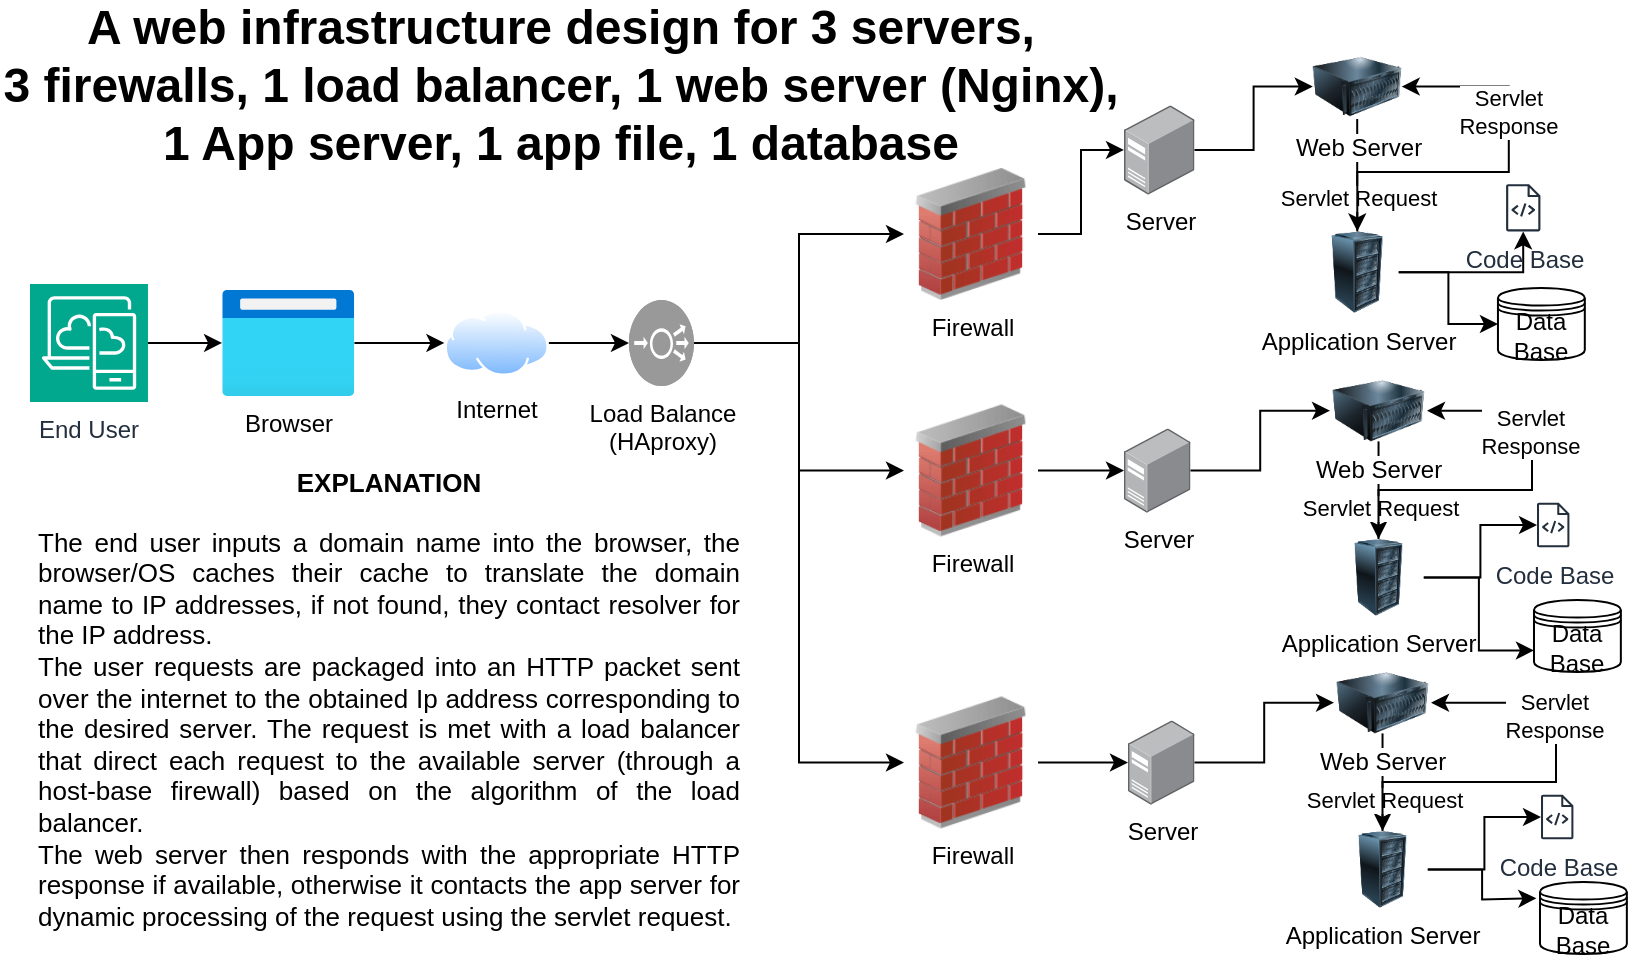 <mxfile version="23.1.6" type="github">
  <diagram name="Page-1" id="pmiSBKkRx81IRbAEILlO">
    <mxGraphModel dx="832" dy="481" grid="0" gridSize="10" guides="1" tooltips="1" connect="1" arrows="1" fold="1" page="1" pageScale="1" pageWidth="850" pageHeight="1100" math="0" shadow="0">
      <root>
        <mxCell id="0" />
        <mxCell id="1" parent="0" />
        <mxCell id="ov2lPPs_vxz2AfiCay28-27" value="&lt;h3 style=&quot;&quot;&gt;&lt;span style=&quot;background-color: initial;&quot;&gt;&lt;font style=&quot;font-size: 13px;&quot;&gt;EXPLANATION&lt;/font&gt;&lt;/span&gt;&lt;/h3&gt;&lt;div style=&quot;text-align: justify;&quot;&gt;&lt;span style=&quot;background-color: initial;&quot;&gt;&lt;font style=&quot;font-size: 13px;&quot;&gt;The end user inputs a domain name into the browser, the browser/OS caches their cache to translate the domain name to IP addresses, if not found, they contact resolver for the IP address.&amp;nbsp;&lt;/font&gt;&lt;/span&gt;&lt;/div&gt;&lt;div style=&quot;text-align: justify;&quot;&gt;&lt;span style=&quot;background-color: initial;&quot;&gt;&lt;font style=&quot;font-size: 13px;&quot;&gt;The user requests are packaged into an HTTP packet sent over the internet to the obtained Ip address corresponding to the desired server. The request is met with a load balancer that direct each request to the available server (through a host-base firewall) based on the algorithm of the load balancer.&lt;/font&gt;&lt;/span&gt;&lt;/div&gt;&lt;div style=&quot;text-align: justify;&quot;&gt;&lt;span style=&quot;background-color: initial;&quot;&gt;&lt;font style=&quot;font-size: 13px;&quot;&gt;The web server then responds with the appropriate HTTP response if available, otherwise it contacts the app server for dynamic processing of the request using the servlet request.&lt;/font&gt;&lt;/span&gt;&lt;/div&gt;" style="text;html=1;align=center;verticalAlign=middle;whiteSpace=wrap;rounded=0;" vertex="1" parent="1">
          <mxGeometry x="27" y="305" width="353" height="175" as="geometry" />
        </mxCell>
        <mxCell id="ov2lPPs_vxz2AfiCay28-32" value="A web infrastructure design for 3 servers,&lt;br&gt;3 firewalls,&amp;nbsp;1 load balancer,&amp;nbsp;1 web server (Nginx),&lt;br&gt;1 App server,&amp;nbsp;1 app file, 1 database" style="text;strokeColor=none;fillColor=none;html=1;fontSize=24;fontStyle=1;verticalAlign=middle;align=center;" vertex="1" parent="1">
          <mxGeometry x="219" y="74" width="139" height="40" as="geometry" />
        </mxCell>
        <mxCell id="ov2lPPs_vxz2AfiCay28-75" value="" style="group" vertex="1" connectable="0" parent="1">
          <mxGeometry x="571" y="78" width="230.406" height="153" as="geometry" />
        </mxCell>
        <mxCell id="ov2lPPs_vxz2AfiCay28-36" value="Server" style="image;points=[];aspect=fixed;html=1;align=center;shadow=0;dashed=0;image=img/lib/allied_telesis/computer_and_terminals/Server_Desktop.svg;" vertex="1" parent="ov2lPPs_vxz2AfiCay28-75">
          <mxGeometry y="25.642" width="35.237" height="44.667" as="geometry" />
        </mxCell>
        <mxCell id="ov2lPPs_vxz2AfiCay28-57" value="" style="group" vertex="1" connectable="0" parent="ov2lPPs_vxz2AfiCay28-75">
          <mxGeometry x="94.406" width="136" height="153" as="geometry" />
        </mxCell>
        <mxCell id="ov2lPPs_vxz2AfiCay28-58" value="Application Server" style="image;html=1;image=img/lib/clip_art/computers/Server_Rack_128x128.png" vertex="1" parent="ov2lPPs_vxz2AfiCay28-57">
          <mxGeometry x="1.481" y="88.699" width="41.47" height="40.838" as="geometry" />
        </mxCell>
        <mxCell id="ov2lPPs_vxz2AfiCay28-59" value="" style="edgeStyle=orthogonalEdgeStyle;rounded=0;orthogonalLoop=1;jettySize=auto;html=1;" edge="1" parent="ov2lPPs_vxz2AfiCay28-57" source="ov2lPPs_vxz2AfiCay28-61" target="ov2lPPs_vxz2AfiCay28-58">
          <mxGeometry relative="1" as="geometry" />
        </mxCell>
        <mxCell id="ov2lPPs_vxz2AfiCay28-60" value="Servlet Request" style="edgeLabel;html=1;align=center;verticalAlign=middle;resizable=0;points=[];" vertex="1" connectable="0" parent="ov2lPPs_vxz2AfiCay28-59">
          <mxGeometry x="0.383" relative="1" as="geometry">
            <mxPoint as="offset" />
          </mxGeometry>
        </mxCell>
        <mxCell id="ov2lPPs_vxz2AfiCay28-61" value="Web Server" style="image;html=1;image=img/lib/clip_art/computers/Server_128x128.png" vertex="1" parent="ov2lPPs_vxz2AfiCay28-57">
          <mxGeometry width="44.432" height="32.543" as="geometry" />
        </mxCell>
        <mxCell id="ov2lPPs_vxz2AfiCay28-62" style="edgeStyle=orthogonalEdgeStyle;rounded=0;orthogonalLoop=1;jettySize=auto;html=1;entryX=1;entryY=0.5;entryDx=0;entryDy=0;" edge="1" parent="ov2lPPs_vxz2AfiCay28-57" source="ov2lPPs_vxz2AfiCay28-58" target="ov2lPPs_vxz2AfiCay28-61">
          <mxGeometry relative="1" as="geometry">
            <Array as="points">
              <mxPoint x="22" y="59" />
              <mxPoint x="98" y="59" />
              <mxPoint x="98" y="16" />
            </Array>
          </mxGeometry>
        </mxCell>
        <mxCell id="ov2lPPs_vxz2AfiCay28-63" value="Servlet&lt;br&gt;Response" style="edgeLabel;html=1;align=center;verticalAlign=middle;resizable=0;points=[];" vertex="1" connectable="0" parent="ov2lPPs_vxz2AfiCay28-62">
          <mxGeometry x="0.348" y="1" relative="1" as="geometry">
            <mxPoint as="offset" />
          </mxGeometry>
        </mxCell>
        <mxCell id="ov2lPPs_vxz2AfiCay28-64" value="Data Base" style="shape=datastore;whiteSpace=wrap;html=1;" vertex="1" parent="ov2lPPs_vxz2AfiCay28-57">
          <mxGeometry x="92.57" y="117" width="43.43" height="36" as="geometry" />
        </mxCell>
        <mxCell id="ov2lPPs_vxz2AfiCay28-65" style="edgeStyle=orthogonalEdgeStyle;rounded=0;orthogonalLoop=1;jettySize=auto;html=1;entryX=0;entryY=0.5;entryDx=0;entryDy=0;" edge="1" parent="ov2lPPs_vxz2AfiCay28-57" source="ov2lPPs_vxz2AfiCay28-58" target="ov2lPPs_vxz2AfiCay28-64">
          <mxGeometry relative="1" as="geometry" />
        </mxCell>
        <mxCell id="ov2lPPs_vxz2AfiCay28-66" value="Code Base" style="sketch=0;outlineConnect=0;fontColor=#232F3E;gradientColor=none;fillColor=#232F3D;strokeColor=none;dashed=0;verticalLabelPosition=bottom;verticalAlign=top;align=center;html=1;fontSize=12;fontStyle=0;aspect=fixed;pointerEvents=1;shape=mxgraph.aws4.source_code;" vertex="1" parent="ov2lPPs_vxz2AfiCay28-57">
          <mxGeometry x="96.599" y="65.086" width="17.254" height="23.61" as="geometry" />
        </mxCell>
        <mxCell id="ov2lPPs_vxz2AfiCay28-67" style="edgeStyle=orthogonalEdgeStyle;rounded=0;orthogonalLoop=1;jettySize=auto;html=1;" edge="1" parent="ov2lPPs_vxz2AfiCay28-57" source="ov2lPPs_vxz2AfiCay28-58" target="ov2lPPs_vxz2AfiCay28-66">
          <mxGeometry relative="1" as="geometry" />
        </mxCell>
        <mxCell id="ov2lPPs_vxz2AfiCay28-73" style="edgeStyle=orthogonalEdgeStyle;rounded=0;orthogonalLoop=1;jettySize=auto;html=1;entryX=0;entryY=0.5;entryDx=0;entryDy=0;" edge="1" parent="ov2lPPs_vxz2AfiCay28-75" source="ov2lPPs_vxz2AfiCay28-36" target="ov2lPPs_vxz2AfiCay28-61">
          <mxGeometry relative="1" as="geometry" />
        </mxCell>
        <mxCell id="ov2lPPs_vxz2AfiCay28-88" value="" style="group" vertex="1" connectable="0" parent="1">
          <mxGeometry x="573" y="387" width="226" height="118" as="geometry" />
        </mxCell>
        <mxCell id="ov2lPPs_vxz2AfiCay28-76" value="Server" style="image;points=[];aspect=fixed;html=1;align=center;shadow=0;dashed=0;image=img/lib/allied_telesis/computer_and_terminals/Server_Desktop.svg;" vertex="1" parent="ov2lPPs_vxz2AfiCay28-88">
          <mxGeometry y="24.193" width="33.246" height="42.143" as="geometry" />
        </mxCell>
        <mxCell id="ov2lPPs_vxz2AfiCay28-87" value="" style="group" vertex="1" connectable="0" parent="ov2lPPs_vxz2AfiCay28-88">
          <mxGeometry x="103.023" width="122.977" height="118" as="geometry" />
        </mxCell>
        <mxCell id="ov2lPPs_vxz2AfiCay28-77" value="Application Server" style="image;html=1;image=img/lib/clip_art/computers/Server_Rack_128x128.png" vertex="1" parent="ov2lPPs_vxz2AfiCay28-87">
          <mxGeometry x="1.616" y="79.469" width="45.255" height="38.531" as="geometry" />
        </mxCell>
        <mxCell id="ov2lPPs_vxz2AfiCay28-78" value="" style="edgeStyle=orthogonalEdgeStyle;rounded=0;orthogonalLoop=1;jettySize=auto;html=1;" edge="1" parent="ov2lPPs_vxz2AfiCay28-87" source="ov2lPPs_vxz2AfiCay28-80" target="ov2lPPs_vxz2AfiCay28-77">
          <mxGeometry relative="1" as="geometry" />
        </mxCell>
        <mxCell id="ov2lPPs_vxz2AfiCay28-79" value="Servlet Request" style="edgeLabel;html=1;align=center;verticalAlign=middle;resizable=0;points=[];" vertex="1" connectable="0" parent="ov2lPPs_vxz2AfiCay28-78">
          <mxGeometry x="0.383" relative="1" as="geometry">
            <mxPoint as="offset" />
          </mxGeometry>
        </mxCell>
        <mxCell id="ov2lPPs_vxz2AfiCay28-80" value="Web Server" style="image;html=1;image=img/lib/clip_art/computers/Server_128x128.png" vertex="1" parent="ov2lPPs_vxz2AfiCay28-87">
          <mxGeometry width="48.488" height="30.704" as="geometry" />
        </mxCell>
        <mxCell id="ov2lPPs_vxz2AfiCay28-81" style="edgeStyle=orthogonalEdgeStyle;rounded=0;orthogonalLoop=1;jettySize=auto;html=1;entryX=1;entryY=0.5;entryDx=0;entryDy=0;" edge="1" parent="ov2lPPs_vxz2AfiCay28-87" source="ov2lPPs_vxz2AfiCay28-77" target="ov2lPPs_vxz2AfiCay28-80">
          <mxGeometry relative="1" as="geometry">
            <Array as="points">
              <mxPoint x="24" y="55" />
              <mxPoint x="111" y="55" />
              <mxPoint x="111" y="15" />
            </Array>
          </mxGeometry>
        </mxCell>
        <mxCell id="ov2lPPs_vxz2AfiCay28-82" value="Servlet&lt;br&gt;Response" style="edgeLabel;html=1;align=center;verticalAlign=middle;resizable=0;points=[];" vertex="1" connectable="0" parent="ov2lPPs_vxz2AfiCay28-81">
          <mxGeometry x="0.348" y="1" relative="1" as="geometry">
            <mxPoint as="offset" />
          </mxGeometry>
        </mxCell>
        <mxCell id="ov2lPPs_vxz2AfiCay28-83" style="edgeStyle=orthogonalEdgeStyle;rounded=0;orthogonalLoop=1;jettySize=auto;html=1;entryX=0;entryY=0.5;entryDx=0;entryDy=0;" edge="1" parent="ov2lPPs_vxz2AfiCay28-87" source="ov2lPPs_vxz2AfiCay28-77">
          <mxGeometry relative="1" as="geometry">
            <mxPoint x="101.15" y="113.161" as="targetPoint" />
          </mxGeometry>
        </mxCell>
        <mxCell id="ov2lPPs_vxz2AfiCay28-84" value="Code Base" style="sketch=0;outlineConnect=0;fontColor=#232F3E;gradientColor=none;fillColor=#232F3D;strokeColor=none;dashed=0;verticalLabelPosition=bottom;verticalAlign=top;align=center;html=1;fontSize=12;fontStyle=0;aspect=fixed;pointerEvents=1;shape=mxgraph.aws4.source_code;" vertex="1" parent="ov2lPPs_vxz2AfiCay28-87">
          <mxGeometry x="103.441" y="61.408" width="16.279" height="22.276" as="geometry" />
        </mxCell>
        <mxCell id="ov2lPPs_vxz2AfiCay28-85" style="edgeStyle=orthogonalEdgeStyle;rounded=0;orthogonalLoop=1;jettySize=auto;html=1;" edge="1" parent="ov2lPPs_vxz2AfiCay28-87" source="ov2lPPs_vxz2AfiCay28-77" target="ov2lPPs_vxz2AfiCay28-84">
          <mxGeometry relative="1" as="geometry" />
        </mxCell>
        <mxCell id="ov2lPPs_vxz2AfiCay28-86" style="edgeStyle=orthogonalEdgeStyle;rounded=0;orthogonalLoop=1;jettySize=auto;html=1;entryX=0;entryY=0.5;entryDx=0;entryDy=0;" edge="1" parent="ov2lPPs_vxz2AfiCay28-88" source="ov2lPPs_vxz2AfiCay28-76" target="ov2lPPs_vxz2AfiCay28-80">
          <mxGeometry relative="1" as="geometry" />
        </mxCell>
        <mxCell id="ov2lPPs_vxz2AfiCay28-101" value="" style="group" vertex="1" connectable="0" parent="1">
          <mxGeometry x="571" y="241" width="226" height="118" as="geometry" />
        </mxCell>
        <mxCell id="ov2lPPs_vxz2AfiCay28-102" value="Server" style="image;points=[];aspect=fixed;html=1;align=center;shadow=0;dashed=0;image=img/lib/allied_telesis/computer_and_terminals/Server_Desktop.svg;" vertex="1" parent="ov2lPPs_vxz2AfiCay28-101">
          <mxGeometry y="24.193" width="33.246" height="42.143" as="geometry" />
        </mxCell>
        <mxCell id="ov2lPPs_vxz2AfiCay28-103" value="" style="group" vertex="1" connectable="0" parent="ov2lPPs_vxz2AfiCay28-101">
          <mxGeometry x="103.023" width="122.977" height="118" as="geometry" />
        </mxCell>
        <mxCell id="ov2lPPs_vxz2AfiCay28-104" value="Application Server" style="image;html=1;image=img/lib/clip_art/computers/Server_Rack_128x128.png" vertex="1" parent="ov2lPPs_vxz2AfiCay28-103">
          <mxGeometry x="1.616" y="79.469" width="45.255" height="38.531" as="geometry" />
        </mxCell>
        <mxCell id="ov2lPPs_vxz2AfiCay28-105" value="" style="edgeStyle=orthogonalEdgeStyle;rounded=0;orthogonalLoop=1;jettySize=auto;html=1;" edge="1" parent="ov2lPPs_vxz2AfiCay28-103" source="ov2lPPs_vxz2AfiCay28-107" target="ov2lPPs_vxz2AfiCay28-104">
          <mxGeometry relative="1" as="geometry" />
        </mxCell>
        <mxCell id="ov2lPPs_vxz2AfiCay28-106" value="Servlet Request" style="edgeLabel;html=1;align=center;verticalAlign=middle;resizable=0;points=[];" vertex="1" connectable="0" parent="ov2lPPs_vxz2AfiCay28-105">
          <mxGeometry x="0.383" relative="1" as="geometry">
            <mxPoint as="offset" />
          </mxGeometry>
        </mxCell>
        <mxCell id="ov2lPPs_vxz2AfiCay28-107" value="Web Server" style="image;html=1;image=img/lib/clip_art/computers/Server_128x128.png" vertex="1" parent="ov2lPPs_vxz2AfiCay28-103">
          <mxGeometry width="48.488" height="30.704" as="geometry" />
        </mxCell>
        <mxCell id="ov2lPPs_vxz2AfiCay28-108" style="edgeStyle=orthogonalEdgeStyle;rounded=0;orthogonalLoop=1;jettySize=auto;html=1;entryX=1;entryY=0.5;entryDx=0;entryDy=0;" edge="1" parent="ov2lPPs_vxz2AfiCay28-103" source="ov2lPPs_vxz2AfiCay28-104" target="ov2lPPs_vxz2AfiCay28-107">
          <mxGeometry relative="1" as="geometry">
            <Array as="points">
              <mxPoint x="24" y="55" />
              <mxPoint x="101" y="55" />
              <mxPoint x="101" y="15" />
            </Array>
          </mxGeometry>
        </mxCell>
        <mxCell id="ov2lPPs_vxz2AfiCay28-109" value="Servlet&lt;br&gt;Response" style="edgeLabel;html=1;align=center;verticalAlign=middle;resizable=0;points=[];" vertex="1" connectable="0" parent="ov2lPPs_vxz2AfiCay28-108">
          <mxGeometry x="0.348" y="1" relative="1" as="geometry">
            <mxPoint as="offset" />
          </mxGeometry>
        </mxCell>
        <mxCell id="ov2lPPs_vxz2AfiCay28-111" value="Code Base" style="sketch=0;outlineConnect=0;fontColor=#232F3E;gradientColor=none;fillColor=#232F3D;strokeColor=none;dashed=0;verticalLabelPosition=bottom;verticalAlign=top;align=center;html=1;fontSize=12;fontStyle=0;aspect=fixed;pointerEvents=1;shape=mxgraph.aws4.source_code;" vertex="1" parent="ov2lPPs_vxz2AfiCay28-103">
          <mxGeometry x="103.441" y="61.408" width="16.279" height="22.276" as="geometry" />
        </mxCell>
        <mxCell id="ov2lPPs_vxz2AfiCay28-112" style="edgeStyle=orthogonalEdgeStyle;rounded=0;orthogonalLoop=1;jettySize=auto;html=1;" edge="1" parent="ov2lPPs_vxz2AfiCay28-103" source="ov2lPPs_vxz2AfiCay28-104" target="ov2lPPs_vxz2AfiCay28-111">
          <mxGeometry relative="1" as="geometry" />
        </mxCell>
        <mxCell id="ov2lPPs_vxz2AfiCay28-113" style="edgeStyle=orthogonalEdgeStyle;rounded=0;orthogonalLoop=1;jettySize=auto;html=1;entryX=0;entryY=0.5;entryDx=0;entryDy=0;" edge="1" parent="ov2lPPs_vxz2AfiCay28-101" source="ov2lPPs_vxz2AfiCay28-102" target="ov2lPPs_vxz2AfiCay28-107">
          <mxGeometry relative="1" as="geometry" />
        </mxCell>
        <mxCell id="ov2lPPs_vxz2AfiCay28-116" value="" style="group" vertex="1" connectable="0" parent="1">
          <mxGeometry x="24" y="193" width="332" height="78" as="geometry" />
        </mxCell>
        <mxCell id="ov2lPPs_vxz2AfiCay28-2" value="End User" style="sketch=0;points=[[0,0,0],[0.25,0,0],[0.5,0,0],[0.75,0,0],[1,0,0],[0,1,0],[0.25,1,0],[0.5,1,0],[0.75,1,0],[1,1,0],[0,0.25,0],[0,0.5,0],[0,0.75,0],[1,0.25,0],[1,0.5,0],[1,0.75,0]];outlineConnect=0;fontColor=#232F3E;fillColor=#01A88D;strokeColor=#ffffff;dashed=0;verticalLabelPosition=bottom;verticalAlign=top;align=center;html=1;fontSize=12;fontStyle=0;aspect=fixed;shape=mxgraph.aws4.resourceIcon;resIcon=mxgraph.aws4.desktop_and_app_streaming;" vertex="1" parent="ov2lPPs_vxz2AfiCay28-116">
          <mxGeometry width="58.989" height="58.989" as="geometry" />
        </mxCell>
        <mxCell id="ov2lPPs_vxz2AfiCay28-115" value="" style="group" vertex="1" connectable="0" parent="ov2lPPs_vxz2AfiCay28-116">
          <mxGeometry x="96.046" y="3" width="235.954" height="70" as="geometry" />
        </mxCell>
        <mxCell id="ov2lPPs_vxz2AfiCay28-4" value="Browser" style="image;aspect=fixed;html=1;points=[];align=center;fontSize=12;image=img/lib/azure2/general/Browser.svg;" vertex="1" parent="ov2lPPs_vxz2AfiCay28-115">
          <mxGeometry width="66.173" height="52.938" as="geometry" />
        </mxCell>
        <mxCell id="ov2lPPs_vxz2AfiCay28-114" value="" style="group" vertex="1" connectable="0" parent="ov2lPPs_vxz2AfiCay28-115">
          <mxGeometry x="111.171" y="13.25" width="124.784" height="43.5" as="geometry" />
        </mxCell>
        <mxCell id="ov2lPPs_vxz2AfiCay28-3" value="Internet" style="image;aspect=fixed;perimeter=ellipsePerimeter;html=1;align=center;shadow=0;dashed=0;spacingTop=3;image=img/lib/active_directory/internet_cloud.svg;" vertex="1" parent="ov2lPPs_vxz2AfiCay28-114">
          <mxGeometry y="-3.23" width="52.212" height="32.897" as="geometry" />
        </mxCell>
        <mxCell id="ov2lPPs_vxz2AfiCay28-69" value="Load Balance&lt;br&gt;(HAproxy)" style="fillColor=#999999;verticalLabelPosition=bottom;sketch=0;html=1;strokeColor=#ffffff;verticalAlign=top;align=center;points=[[0.145,0.145,0],[0.5,0,0],[0.855,0.145,0],[1,0.5,0],[0.855,0.855,0],[0.5,1,0],[0.145,0.855,0],[0,0.5,0]];pointerEvents=1;shape=mxgraph.cisco_safe.compositeIcon;bgIcon=ellipse;resIcon=mxgraph.cisco_safe.capability.load_balancer;" vertex="1" parent="ov2lPPs_vxz2AfiCay28-114">
          <mxGeometry x="92.264" y="-8.28" width="32.519" height="43" as="geometry" />
        </mxCell>
        <mxCell id="ov2lPPs_vxz2AfiCay28-70" value="" style="edgeStyle=orthogonalEdgeStyle;rounded=0;orthogonalLoop=1;jettySize=auto;html=1;" edge="1" parent="ov2lPPs_vxz2AfiCay28-114" source="ov2lPPs_vxz2AfiCay28-3" target="ov2lPPs_vxz2AfiCay28-69">
          <mxGeometry relative="1" as="geometry" />
        </mxCell>
        <mxCell id="ov2lPPs_vxz2AfiCay28-14" value="" style="edgeStyle=orthogonalEdgeStyle;rounded=0;orthogonalLoop=1;jettySize=auto;html=1;" edge="1" parent="ov2lPPs_vxz2AfiCay28-115" source="ov2lPPs_vxz2AfiCay28-4" target="ov2lPPs_vxz2AfiCay28-3">
          <mxGeometry relative="1" as="geometry" />
        </mxCell>
        <mxCell id="ov2lPPs_vxz2AfiCay28-6" value="" style="edgeStyle=orthogonalEdgeStyle;rounded=0;orthogonalLoop=1;jettySize=auto;html=1;" edge="1" parent="ov2lPPs_vxz2AfiCay28-116" source="ov2lPPs_vxz2AfiCay28-2" target="ov2lPPs_vxz2AfiCay28-4">
          <mxGeometry relative="1" as="geometry" />
        </mxCell>
        <mxCell id="ov2lPPs_vxz2AfiCay28-131" value="" style="edgeStyle=orthogonalEdgeStyle;rounded=0;orthogonalLoop=1;jettySize=auto;html=1;" edge="1" parent="1" source="ov2lPPs_vxz2AfiCay28-125" target="ov2lPPs_vxz2AfiCay28-76">
          <mxGeometry relative="1" as="geometry" />
        </mxCell>
        <mxCell id="ov2lPPs_vxz2AfiCay28-125" value="Firewall" style="image;html=1;image=img/lib/clip_art/networking/Firewall_02_128x128.png" vertex="1" parent="1">
          <mxGeometry x="461" y="399.26" width="67" height="66" as="geometry" />
        </mxCell>
        <mxCell id="ov2lPPs_vxz2AfiCay28-132" value="" style="edgeStyle=orthogonalEdgeStyle;rounded=0;orthogonalLoop=1;jettySize=auto;html=1;" edge="1" parent="1" source="ov2lPPs_vxz2AfiCay28-126" target="ov2lPPs_vxz2AfiCay28-102">
          <mxGeometry relative="1" as="geometry" />
        </mxCell>
        <mxCell id="ov2lPPs_vxz2AfiCay28-126" value="Firewall" style="image;html=1;image=img/lib/clip_art/networking/Firewall_02_128x128.png" vertex="1" parent="1">
          <mxGeometry x="461" y="253.26" width="67" height="66" as="geometry" />
        </mxCell>
        <mxCell id="ov2lPPs_vxz2AfiCay28-133" value="" style="edgeStyle=orthogonalEdgeStyle;rounded=0;orthogonalLoop=1;jettySize=auto;html=1;" edge="1" parent="1" source="ov2lPPs_vxz2AfiCay28-127" target="ov2lPPs_vxz2AfiCay28-36">
          <mxGeometry relative="1" as="geometry" />
        </mxCell>
        <mxCell id="ov2lPPs_vxz2AfiCay28-127" value="Firewall" style="image;html=1;image=img/lib/clip_art/networking/Firewall_02_128x128.png" vertex="1" parent="1">
          <mxGeometry x="461" y="135" width="67" height="66" as="geometry" />
        </mxCell>
        <mxCell id="ov2lPPs_vxz2AfiCay28-128" style="edgeStyle=orthogonalEdgeStyle;rounded=0;orthogonalLoop=1;jettySize=auto;html=1;entryX=0;entryY=0.5;entryDx=0;entryDy=0;" edge="1" parent="1" source="ov2lPPs_vxz2AfiCay28-69" target="ov2lPPs_vxz2AfiCay28-127">
          <mxGeometry relative="1" as="geometry" />
        </mxCell>
        <mxCell id="ov2lPPs_vxz2AfiCay28-129" style="edgeStyle=orthogonalEdgeStyle;rounded=0;orthogonalLoop=1;jettySize=auto;html=1;entryX=0;entryY=0.5;entryDx=0;entryDy=0;" edge="1" parent="1" source="ov2lPPs_vxz2AfiCay28-69" target="ov2lPPs_vxz2AfiCay28-126">
          <mxGeometry relative="1" as="geometry" />
        </mxCell>
        <mxCell id="ov2lPPs_vxz2AfiCay28-130" style="edgeStyle=orthogonalEdgeStyle;rounded=0;orthogonalLoop=1;jettySize=auto;html=1;entryX=0;entryY=0.5;entryDx=0;entryDy=0;" edge="1" parent="1" source="ov2lPPs_vxz2AfiCay28-69" target="ov2lPPs_vxz2AfiCay28-125">
          <mxGeometry relative="1" as="geometry" />
        </mxCell>
        <mxCell id="ov2lPPs_vxz2AfiCay28-137" value="Data Base" style="shape=datastore;whiteSpace=wrap;html=1;" vertex="1" parent="1">
          <mxGeometry x="775.996" y="351" width="43.43" height="36" as="geometry" />
        </mxCell>
        <mxCell id="ov2lPPs_vxz2AfiCay28-138" value="Data Base" style="shape=datastore;whiteSpace=wrap;html=1;" vertex="1" parent="1">
          <mxGeometry x="778.996" y="492" width="43.43" height="36" as="geometry" />
        </mxCell>
        <mxCell id="ov2lPPs_vxz2AfiCay28-141" style="edgeStyle=orthogonalEdgeStyle;rounded=0;orthogonalLoop=1;jettySize=auto;html=1;entryX=0;entryY=0.7;entryDx=0;entryDy=0;" edge="1" parent="1" source="ov2lPPs_vxz2AfiCay28-104" target="ov2lPPs_vxz2AfiCay28-137">
          <mxGeometry relative="1" as="geometry" />
        </mxCell>
      </root>
    </mxGraphModel>
  </diagram>
</mxfile>
